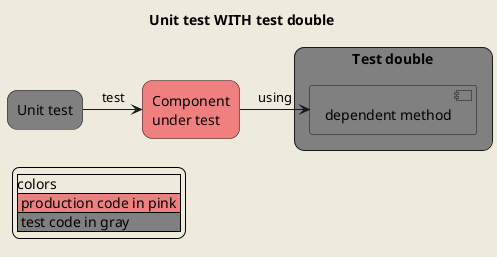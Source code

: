 
@startuml
skinparam backgroundColor #EEEBDC

title
  Unit test WITH test double
end title

skinparam rectangle {
    roundCorner 20
}

rectangle "Unit test" as UnitTest #gray

rectangle "Component\nunder test" as cut #LightCoral

rectangle "Test double" as TestDoubleDependency #gray {
  component "dependent method" as TestDoubleDependencyMethod #gray
}

UnitTest -> cut: test
cut -> TestDoubleDependencyMethod: using

legend left
|colors|
|<#LightCoral> production code in pink |
|<#gray> test code in gray |
endlegend

@enduml